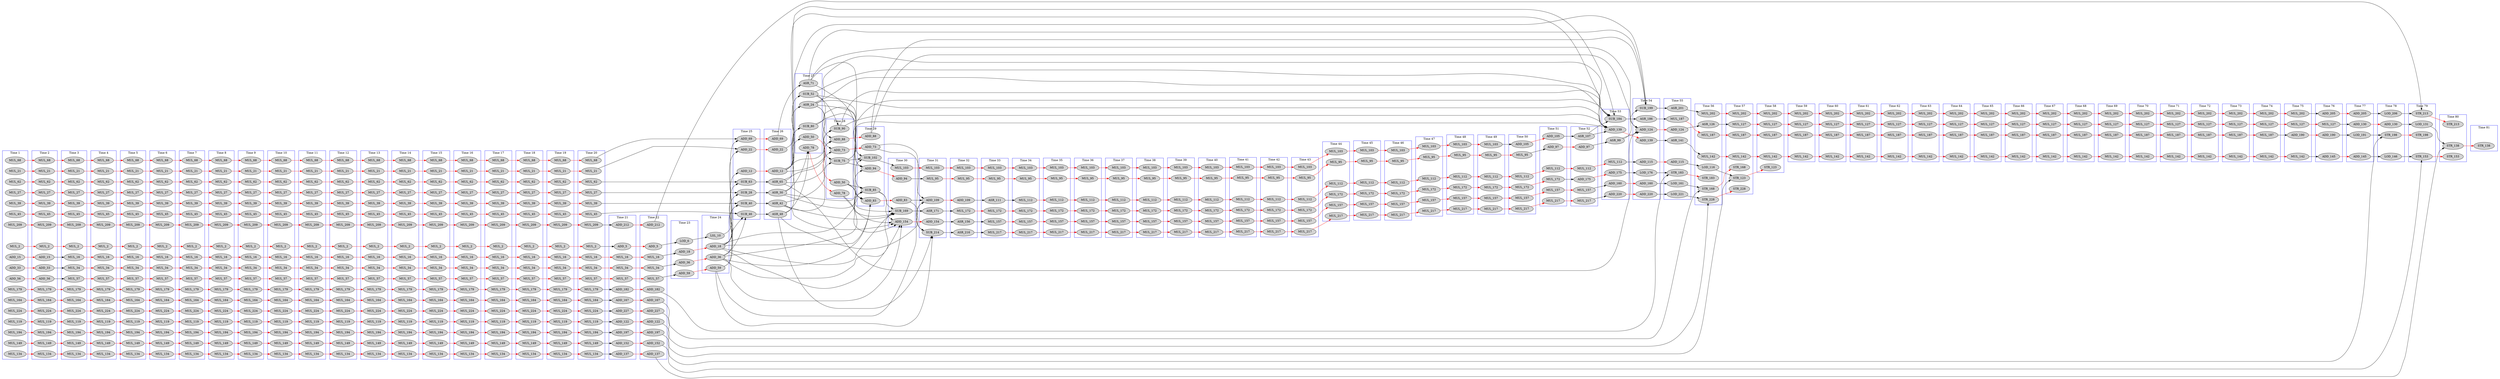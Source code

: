 digraph idctcol_dfg__3 {
  rankdir = LR;
  newrank="true"
  subgraph cluster_1 {
    rank=same;
    node [style=filled];
    label = "Time 1";
    color = blue;
    pseudo_1 [style=invis];
    MUL_2_0 [label=MUL_2]
    ADD_15_0 [label=ADD_15]
    MUL_21_0 [label=MUL_21]
    MUL_27_0 [label=MUL_27]
    ADD_33_0 [label=ADD_33]
    MUL_39_0 [label=MUL_39]
    MUL_45_0 [label=MUL_45]
    ADD_56_0 [label=ADD_56]
    MUL_62_0 [label=MUL_62]
    MUL_68_0 [label=MUL_68]
    MUL_119_0 [label=MUL_119]
    MUL_134_0 [label=MUL_134]
    MUL_149_0 [label=MUL_149]
    MUL_164_0 [label=MUL_164]
    MUL_179_0 [label=MUL_179]
    MUL_194_0 [label=MUL_194]
    MUL_209_0 [label=MUL_209]
    MUL_224_0 [label=MUL_224]
  }
  subgraph cluster_2 {
    rank=same;
    node [style=filled];
    label = "Time 2";
    color = blue;
    pseudo_2 [style=invis];
    MUL_2_1 [label=MUL_2]
    ADD_15_1 [label=ADD_15]
    MUL_21_1 [label=MUL_21]
    MUL_27_1 [label=MUL_27]
    ADD_33_1 [label=ADD_33]
    MUL_39_1 [label=MUL_39]
    MUL_45_1 [label=MUL_45]
    ADD_56_1 [label=ADD_56]
    MUL_62_1 [label=MUL_62]
    MUL_68_1 [label=MUL_68]
    MUL_119_1 [label=MUL_119]
    MUL_134_1 [label=MUL_134]
    MUL_149_1 [label=MUL_149]
    MUL_164_1 [label=MUL_164]
    MUL_179_1 [label=MUL_179]
    MUL_194_1 [label=MUL_194]
    MUL_209_1 [label=MUL_209]
    MUL_224_1 [label=MUL_224]
  }
  subgraph cluster_3 {
    rank=same;
    node [style=filled];
    label = "Time 3";
    color = blue;
    pseudo_3 [style=invis];
    MUL_2_2 [label=MUL_2]
    MUL_16_0 [label=MUL_16]
    MUL_21_2 [label=MUL_21]
    MUL_27_2 [label=MUL_27]
    MUL_34_0 [label=MUL_34]
    MUL_39_2 [label=MUL_39]
    MUL_45_2 [label=MUL_45]
    MUL_57_0 [label=MUL_57]
    MUL_62_2 [label=MUL_62]
    MUL_68_2 [label=MUL_68]
    MUL_119_2 [label=MUL_119]
    MUL_134_2 [label=MUL_134]
    MUL_149_2 [label=MUL_149]
    MUL_164_2 [label=MUL_164]
    MUL_179_2 [label=MUL_179]
    MUL_194_2 [label=MUL_194]
    MUL_209_2 [label=MUL_209]
    MUL_224_2 [label=MUL_224]
  }
  subgraph cluster_4 {
    rank=same;
    node [style=filled];
    label = "Time 4";
    color = blue;
    pseudo_4 [style=invis];
    MUL_2_3 [label=MUL_2]
    MUL_16_1 [label=MUL_16]
    MUL_21_3 [label=MUL_21]
    MUL_27_3 [label=MUL_27]
    MUL_34_1 [label=MUL_34]
    MUL_39_3 [label=MUL_39]
    MUL_45_3 [label=MUL_45]
    MUL_57_1 [label=MUL_57]
    MUL_62_3 [label=MUL_62]
    MUL_68_3 [label=MUL_68]
    MUL_119_3 [label=MUL_119]
    MUL_134_3 [label=MUL_134]
    MUL_149_3 [label=MUL_149]
    MUL_164_3 [label=MUL_164]
    MUL_179_3 [label=MUL_179]
    MUL_194_3 [label=MUL_194]
    MUL_209_3 [label=MUL_209]
    MUL_224_3 [label=MUL_224]
  }
  subgraph cluster_5 {
    rank=same;
    node [style=filled];
    label = "Time 5";
    color = blue;
    pseudo_5 [style=invis];
    MUL_2_4 [label=MUL_2]
    MUL_16_2 [label=MUL_16]
    MUL_21_4 [label=MUL_21]
    MUL_27_4 [label=MUL_27]
    MUL_34_2 [label=MUL_34]
    MUL_39_4 [label=MUL_39]
    MUL_45_4 [label=MUL_45]
    MUL_57_2 [label=MUL_57]
    MUL_62_4 [label=MUL_62]
    MUL_68_4 [label=MUL_68]
    MUL_119_4 [label=MUL_119]
    MUL_134_4 [label=MUL_134]
    MUL_149_4 [label=MUL_149]
    MUL_164_4 [label=MUL_164]
    MUL_179_4 [label=MUL_179]
    MUL_194_4 [label=MUL_194]
    MUL_209_4 [label=MUL_209]
    MUL_224_4 [label=MUL_224]
  }
  subgraph cluster_6 {
    rank=same;
    node [style=filled];
    label = "Time 6";
    color = blue;
    pseudo_6 [style=invis];
    MUL_2_5 [label=MUL_2]
    MUL_16_3 [label=MUL_16]
    MUL_21_5 [label=MUL_21]
    MUL_27_5 [label=MUL_27]
    MUL_34_3 [label=MUL_34]
    MUL_39_5 [label=MUL_39]
    MUL_45_5 [label=MUL_45]
    MUL_57_3 [label=MUL_57]
    MUL_62_5 [label=MUL_62]
    MUL_68_5 [label=MUL_68]
    MUL_119_5 [label=MUL_119]
    MUL_134_5 [label=MUL_134]
    MUL_149_5 [label=MUL_149]
    MUL_164_5 [label=MUL_164]
    MUL_179_5 [label=MUL_179]
    MUL_194_5 [label=MUL_194]
    MUL_209_5 [label=MUL_209]
    MUL_224_5 [label=MUL_224]
  }
  subgraph cluster_7 {
    rank=same;
    node [style=filled];
    label = "Time 7";
    color = blue;
    pseudo_7 [style=invis];
    MUL_2_6 [label=MUL_2]
    MUL_16_4 [label=MUL_16]
    MUL_21_6 [label=MUL_21]
    MUL_27_6 [label=MUL_27]
    MUL_34_4 [label=MUL_34]
    MUL_39_6 [label=MUL_39]
    MUL_45_6 [label=MUL_45]
    MUL_57_4 [label=MUL_57]
    MUL_62_6 [label=MUL_62]
    MUL_68_6 [label=MUL_68]
    MUL_119_6 [label=MUL_119]
    MUL_134_6 [label=MUL_134]
    MUL_149_6 [label=MUL_149]
    MUL_164_6 [label=MUL_164]
    MUL_179_6 [label=MUL_179]
    MUL_194_6 [label=MUL_194]
    MUL_209_6 [label=MUL_209]
    MUL_224_6 [label=MUL_224]
  }
  subgraph cluster_8 {
    rank=same;
    node [style=filled];
    label = "Time 8";
    color = blue;
    pseudo_8 [style=invis];
    MUL_2_7 [label=MUL_2]
    MUL_16_5 [label=MUL_16]
    MUL_21_7 [label=MUL_21]
    MUL_27_7 [label=MUL_27]
    MUL_34_5 [label=MUL_34]
    MUL_39_7 [label=MUL_39]
    MUL_45_7 [label=MUL_45]
    MUL_57_5 [label=MUL_57]
    MUL_62_7 [label=MUL_62]
    MUL_68_7 [label=MUL_68]
    MUL_119_7 [label=MUL_119]
    MUL_134_7 [label=MUL_134]
    MUL_149_7 [label=MUL_149]
    MUL_164_7 [label=MUL_164]
    MUL_179_7 [label=MUL_179]
    MUL_194_7 [label=MUL_194]
    MUL_209_7 [label=MUL_209]
    MUL_224_7 [label=MUL_224]
  }
  subgraph cluster_9 {
    rank=same;
    node [style=filled];
    label = "Time 9";
    color = blue;
    pseudo_9 [style=invis];
    MUL_2_8 [label=MUL_2]
    MUL_16_6 [label=MUL_16]
    MUL_21_8 [label=MUL_21]
    MUL_27_8 [label=MUL_27]
    MUL_34_6 [label=MUL_34]
    MUL_39_8 [label=MUL_39]
    MUL_45_8 [label=MUL_45]
    MUL_57_6 [label=MUL_57]
    MUL_62_8 [label=MUL_62]
    MUL_68_8 [label=MUL_68]
    MUL_119_8 [label=MUL_119]
    MUL_134_8 [label=MUL_134]
    MUL_149_8 [label=MUL_149]
    MUL_164_8 [label=MUL_164]
    MUL_179_8 [label=MUL_179]
    MUL_194_8 [label=MUL_194]
    MUL_209_8 [label=MUL_209]
    MUL_224_8 [label=MUL_224]
  }
  subgraph cluster_10 {
    rank=same;
    node [style=filled];
    label = "Time 10";
    color = blue;
    pseudo_10 [style=invis];
    MUL_2_9 [label=MUL_2]
    MUL_16_7 [label=MUL_16]
    MUL_21_9 [label=MUL_21]
    MUL_27_9 [label=MUL_27]
    MUL_34_7 [label=MUL_34]
    MUL_39_9 [label=MUL_39]
    MUL_45_9 [label=MUL_45]
    MUL_57_7 [label=MUL_57]
    MUL_62_9 [label=MUL_62]
    MUL_68_9 [label=MUL_68]
    MUL_119_9 [label=MUL_119]
    MUL_134_9 [label=MUL_134]
    MUL_149_9 [label=MUL_149]
    MUL_164_9 [label=MUL_164]
    MUL_179_9 [label=MUL_179]
    MUL_194_9 [label=MUL_194]
    MUL_209_9 [label=MUL_209]
    MUL_224_9 [label=MUL_224]
  }
  subgraph cluster_11 {
    rank=same;
    node [style=filled];
    label = "Time 11";
    color = blue;
    pseudo_11 [style=invis];
    MUL_2_10 [label=MUL_2]
    MUL_16_8 [label=MUL_16]
    MUL_21_10 [label=MUL_21]
    MUL_27_10 [label=MUL_27]
    MUL_34_8 [label=MUL_34]
    MUL_39_10 [label=MUL_39]
    MUL_45_10 [label=MUL_45]
    MUL_57_8 [label=MUL_57]
    MUL_62_10 [label=MUL_62]
    MUL_68_10 [label=MUL_68]
    MUL_119_10 [label=MUL_119]
    MUL_134_10 [label=MUL_134]
    MUL_149_10 [label=MUL_149]
    MUL_164_10 [label=MUL_164]
    MUL_179_10 [label=MUL_179]
    MUL_194_10 [label=MUL_194]
    MUL_209_10 [label=MUL_209]
    MUL_224_10 [label=MUL_224]
  }
  subgraph cluster_12 {
    rank=same;
    node [style=filled];
    label = "Time 12";
    color = blue;
    pseudo_12 [style=invis];
    MUL_2_11 [label=MUL_2]
    MUL_16_9 [label=MUL_16]
    MUL_21_11 [label=MUL_21]
    MUL_27_11 [label=MUL_27]
    MUL_34_9 [label=MUL_34]
    MUL_39_11 [label=MUL_39]
    MUL_45_11 [label=MUL_45]
    MUL_57_9 [label=MUL_57]
    MUL_62_11 [label=MUL_62]
    MUL_68_11 [label=MUL_68]
    MUL_119_11 [label=MUL_119]
    MUL_134_11 [label=MUL_134]
    MUL_149_11 [label=MUL_149]
    MUL_164_11 [label=MUL_164]
    MUL_179_11 [label=MUL_179]
    MUL_194_11 [label=MUL_194]
    MUL_209_11 [label=MUL_209]
    MUL_224_11 [label=MUL_224]
  }
  subgraph cluster_13 {
    rank=same;
    node [style=filled];
    label = "Time 13";
    color = blue;
    pseudo_13 [style=invis];
    MUL_2_12 [label=MUL_2]
    MUL_16_10 [label=MUL_16]
    MUL_21_12 [label=MUL_21]
    MUL_27_12 [label=MUL_27]
    MUL_34_10 [label=MUL_34]
    MUL_39_12 [label=MUL_39]
    MUL_45_12 [label=MUL_45]
    MUL_57_10 [label=MUL_57]
    MUL_62_12 [label=MUL_62]
    MUL_68_12 [label=MUL_68]
    MUL_119_12 [label=MUL_119]
    MUL_134_12 [label=MUL_134]
    MUL_149_12 [label=MUL_149]
    MUL_164_12 [label=MUL_164]
    MUL_179_12 [label=MUL_179]
    MUL_194_12 [label=MUL_194]
    MUL_209_12 [label=MUL_209]
    MUL_224_12 [label=MUL_224]
  }
  subgraph cluster_14 {
    rank=same;
    node [style=filled];
    label = "Time 14";
    color = blue;
    pseudo_14 [style=invis];
    MUL_2_13 [label=MUL_2]
    MUL_16_11 [label=MUL_16]
    MUL_21_13 [label=MUL_21]
    MUL_27_13 [label=MUL_27]
    MUL_34_11 [label=MUL_34]
    MUL_39_13 [label=MUL_39]
    MUL_45_13 [label=MUL_45]
    MUL_57_11 [label=MUL_57]
    MUL_62_13 [label=MUL_62]
    MUL_68_13 [label=MUL_68]
    MUL_119_13 [label=MUL_119]
    MUL_134_13 [label=MUL_134]
    MUL_149_13 [label=MUL_149]
    MUL_164_13 [label=MUL_164]
    MUL_179_13 [label=MUL_179]
    MUL_194_13 [label=MUL_194]
    MUL_209_13 [label=MUL_209]
    MUL_224_13 [label=MUL_224]
  }
  subgraph cluster_15 {
    rank=same;
    node [style=filled];
    label = "Time 15";
    color = blue;
    pseudo_15 [style=invis];
    MUL_2_14 [label=MUL_2]
    MUL_16_12 [label=MUL_16]
    MUL_21_14 [label=MUL_21]
    MUL_27_14 [label=MUL_27]
    MUL_34_12 [label=MUL_34]
    MUL_39_14 [label=MUL_39]
    MUL_45_14 [label=MUL_45]
    MUL_57_12 [label=MUL_57]
    MUL_62_14 [label=MUL_62]
    MUL_68_14 [label=MUL_68]
    MUL_119_14 [label=MUL_119]
    MUL_134_14 [label=MUL_134]
    MUL_149_14 [label=MUL_149]
    MUL_164_14 [label=MUL_164]
    MUL_179_14 [label=MUL_179]
    MUL_194_14 [label=MUL_194]
    MUL_209_14 [label=MUL_209]
    MUL_224_14 [label=MUL_224]
  }
  subgraph cluster_16 {
    rank=same;
    node [style=filled];
    label = "Time 16";
    color = blue;
    pseudo_16 [style=invis];
    MUL_2_15 [label=MUL_2]
    MUL_16_13 [label=MUL_16]
    MUL_21_15 [label=MUL_21]
    MUL_27_15 [label=MUL_27]
    MUL_34_13 [label=MUL_34]
    MUL_39_15 [label=MUL_39]
    MUL_45_15 [label=MUL_45]
    MUL_57_13 [label=MUL_57]
    MUL_62_15 [label=MUL_62]
    MUL_68_15 [label=MUL_68]
    MUL_119_15 [label=MUL_119]
    MUL_134_15 [label=MUL_134]
    MUL_149_15 [label=MUL_149]
    MUL_164_15 [label=MUL_164]
    MUL_179_15 [label=MUL_179]
    MUL_194_15 [label=MUL_194]
    MUL_209_15 [label=MUL_209]
    MUL_224_15 [label=MUL_224]
  }
  subgraph cluster_17 {
    rank=same;
    node [style=filled];
    label = "Time 17";
    color = blue;
    pseudo_17 [style=invis];
    MUL_2_16 [label=MUL_2]
    MUL_16_14 [label=MUL_16]
    MUL_21_16 [label=MUL_21]
    MUL_27_16 [label=MUL_27]
    MUL_34_14 [label=MUL_34]
    MUL_39_16 [label=MUL_39]
    MUL_45_16 [label=MUL_45]
    MUL_57_14 [label=MUL_57]
    MUL_62_16 [label=MUL_62]
    MUL_68_16 [label=MUL_68]
    MUL_119_16 [label=MUL_119]
    MUL_134_16 [label=MUL_134]
    MUL_149_16 [label=MUL_149]
    MUL_164_16 [label=MUL_164]
    MUL_179_16 [label=MUL_179]
    MUL_194_16 [label=MUL_194]
    MUL_209_16 [label=MUL_209]
    MUL_224_16 [label=MUL_224]
  }
  subgraph cluster_18 {
    rank=same;
    node [style=filled];
    label = "Time 18";
    color = blue;
    pseudo_18 [style=invis];
    MUL_2_17 [label=MUL_2]
    MUL_16_15 [label=MUL_16]
    MUL_21_17 [label=MUL_21]
    MUL_27_17 [label=MUL_27]
    MUL_34_15 [label=MUL_34]
    MUL_39_17 [label=MUL_39]
    MUL_45_17 [label=MUL_45]
    MUL_57_15 [label=MUL_57]
    MUL_62_17 [label=MUL_62]
    MUL_68_17 [label=MUL_68]
    MUL_119_17 [label=MUL_119]
    MUL_134_17 [label=MUL_134]
    MUL_149_17 [label=MUL_149]
    MUL_164_17 [label=MUL_164]
    MUL_179_17 [label=MUL_179]
    MUL_194_17 [label=MUL_194]
    MUL_209_17 [label=MUL_209]
    MUL_224_17 [label=MUL_224]
  }
  subgraph cluster_19 {
    rank=same;
    node [style=filled];
    label = "Time 19";
    color = blue;
    pseudo_19 [style=invis];
    MUL_2_18 [label=MUL_2]
    MUL_16_16 [label=MUL_16]
    MUL_21_18 [label=MUL_21]
    MUL_27_18 [label=MUL_27]
    MUL_34_16 [label=MUL_34]
    MUL_39_18 [label=MUL_39]
    MUL_45_18 [label=MUL_45]
    MUL_57_16 [label=MUL_57]
    MUL_62_18 [label=MUL_62]
    MUL_68_18 [label=MUL_68]
    MUL_119_18 [label=MUL_119]
    MUL_134_18 [label=MUL_134]
    MUL_149_18 [label=MUL_149]
    MUL_164_18 [label=MUL_164]
    MUL_179_18 [label=MUL_179]
    MUL_194_18 [label=MUL_194]
    MUL_209_18 [label=MUL_209]
    MUL_224_18 [label=MUL_224]
  }
  subgraph cluster_20 {
    rank=same;
    node [style=filled];
    label = "Time 20";
    color = blue;
    pseudo_20 [style=invis];
    MUL_2_19 [label=MUL_2]
    MUL_16_17 [label=MUL_16]
    MUL_21_19 [label=MUL_21]
    MUL_27_19 [label=MUL_27]
    MUL_34_17 [label=MUL_34]
    MUL_39_19 [label=MUL_39]
    MUL_45_19 [label=MUL_45]
    MUL_57_17 [label=MUL_57]
    MUL_62_19 [label=MUL_62]
    MUL_68_19 [label=MUL_68]
    MUL_119_19 [label=MUL_119]
    MUL_134_19 [label=MUL_134]
    MUL_149_19 [label=MUL_149]
    MUL_164_19 [label=MUL_164]
    MUL_179_19 [label=MUL_179]
    MUL_194_19 [label=MUL_194]
    MUL_209_19 [label=MUL_209]
    MUL_224_19 [label=MUL_224]
  }
  subgraph cluster_21 {
    rank=same;
    node [style=filled];
    label = "Time 21";
    color = blue;
    pseudo_21 [style=invis];
    ADD_5_0 [label=ADD_5]
    MUL_16_18 [label=MUL_16]
    MUL_34_18 [label=MUL_34]
    MUL_57_18 [label=MUL_57]
    ADD_122_0 [label=ADD_122]
    ADD_137_0 [label=ADD_137]
    ADD_152_0 [label=ADD_152]
    ADD_167_0 [label=ADD_167]
    ADD_182_0 [label=ADD_182]
    ADD_197_0 [label=ADD_197]
    ADD_212_0 [label=ADD_212]
    ADD_227_0 [label=ADD_227]
  }
  subgraph cluster_22 {
    rank=same;
    node [style=filled];
    label = "Time 22";
    color = blue;
    pseudo_22 [style=invis];
    ADD_5_1 [label=ADD_5]
    MUL_16_19 [label=MUL_16]
    MUL_34_19 [label=MUL_34]
    MUL_57_19 [label=MUL_57]
    ADD_122_1 [label=ADD_122]
    ADD_137_1 [label=ADD_137]
    ADD_152_1 [label=ADD_152]
    ADD_167_1 [label=ADD_167]
    ADD_182_1 [label=ADD_182]
    ADD_197_1 [label=ADD_197]
    ADD_212_1 [label=ADD_212]
    ADD_227_1 [label=ADD_227]
  }
  subgraph cluster_23 {
    rank=same;
    node [style=filled];
    label = "Time 23";
    color = blue;
    pseudo_23 [style=invis];
    LOD_6
    ADD_18_0 [label=ADD_18]
    ADD_36_0 [label=ADD_36]
    ADD_59_0 [label=ADD_59]
  }
  subgraph cluster_24 {
    rank=same;
    node [style=filled];
    label = "Time 24";
    color = blue;
    pseudo_24 [style=invis];
    LSL_10
    ADD_18_1 [label=ADD_18]
    ADD_36_1 [label=ADD_36]
    ADD_59_1 [label=ADD_59]
  }
  subgraph cluster_25 {
    rank=same;
    node [style=filled];
    label = "Time 25";
    color = blue;
    pseudo_25 [style=invis];
    ADD_12_0 [label=ADD_12]
    ADD_22_0 [label=ADD_22]
    SUB_28
    SUB_40
    SUB_46
    SUB_63
    ADD_69_0 [label=ADD_69]
  }
  subgraph cluster_26 {
    rank=same;
    node [style=filled];
    label = "Time 26";
    color = blue;
    pseudo_26 [style=invis];
    ADD_12_1 [label=ADD_12]
    ADD_22_1 [label=ADD_22]
    ASR_30
    ASR_42
    ASR_48
    ASR_65
    ADD_69_1 [label=ADD_69]
  }
  subgraph cluster_27 {
    rank=same;
    node [style=filled];
    label = "Time 27";
    color = blue;
    pseudo_27 [style=invis];
    ASR_24
    ADD_50_0 [label=ADD_50]
    SUB_52
    ASR_71
    ADD_78_0 [label=ADD_78]
    SUB_80
  }
  subgraph cluster_28 {
    rank=same;
    node [style=filled];
    label = "Time 28";
    color = blue;
    pseudo_28 [style=invis];
    ADD_50_1 [label=ADD_50]
    ADD_73_0 [label=ADD_73]
    SUB_75
    ADD_78_1 [label=ADD_78]
    ADD_88_0 [label=ADD_88]
    SUB_90
  }
  subgraph cluster_29 {
    rank=same;
    node [style=filled];
    label = "Time 29";
    color = blue;
    pseudo_29 [style=invis];
    ADD_73_1 [label=ADD_73]
    ADD_83_0 [label=ADD_83]
    SUB_85
    ADD_88_1 [label=ADD_88]
    ADD_94_0 [label=ADD_94]
    SUB_102
  }
  subgraph cluster_30 {
    rank=same;
    node [style=filled];
    label = "Time 30";
    color = blue;
    pseudo_30 [style=invis];
    ADD_83_1 [label=ADD_83]
    ADD_94_1 [label=ADD_94]
    MUL_103_0 [label=MUL_103]
    ADD_154_0 [label=ADD_154]
    SUB_169
  }
  subgraph cluster_31 {
    rank=same;
    node [style=filled];
    label = "Time 31";
    color = blue;
    pseudo_31 [style=invis];
    MUL_95_0 [label=MUL_95]
    MUL_103_1 [label=MUL_103]
    ADD_109_0 [label=ADD_109]
    ADD_154_1 [label=ADD_154]
    ASR_171
    SUB_214
  }
  subgraph cluster_32 {
    rank=same;
    node [style=filled];
    label = "Time 32";
    color = blue;
    pseudo_32 [style=invis];
    MUL_95_1 [label=MUL_95]
    MUL_103_2 [label=MUL_103]
    ADD_109_1 [label=ADD_109]
    ASR_156
    MUL_172_0 [label=MUL_172]
    ASR_216
  }
  subgraph cluster_33 {
    rank=same;
    node [style=filled];
    label = "Time 33";
    color = blue;
    pseudo_33 [style=invis];
    MUL_95_2 [label=MUL_95]
    MUL_103_3 [label=MUL_103]
    ASR_111
    MUL_157_0 [label=MUL_157]
    MUL_172_1 [label=MUL_172]
    MUL_217_0 [label=MUL_217]
  }
  subgraph cluster_34 {
    rank=same;
    node [style=filled];
    label = "Time 34";
    color = blue;
    pseudo_34 [style=invis];
    MUL_95_3 [label=MUL_95]
    MUL_103_4 [label=MUL_103]
    MUL_112_0 [label=MUL_112]
    MUL_157_1 [label=MUL_157]
    MUL_172_2 [label=MUL_172]
    MUL_217_1 [label=MUL_217]
  }
  subgraph cluster_35 {
    rank=same;
    node [style=filled];
    label = "Time 35";
    color = blue;
    pseudo_35 [style=invis];
    MUL_95_4 [label=MUL_95]
    MUL_103_5 [label=MUL_103]
    MUL_112_1 [label=MUL_112]
    MUL_157_2 [label=MUL_157]
    MUL_172_3 [label=MUL_172]
    MUL_217_2 [label=MUL_217]
  }
  subgraph cluster_36 {
    rank=same;
    node [style=filled];
    label = "Time 36";
    color = blue;
    pseudo_36 [style=invis];
    MUL_95_5 [label=MUL_95]
    MUL_103_6 [label=MUL_103]
    MUL_112_2 [label=MUL_112]
    MUL_157_3 [label=MUL_157]
    MUL_172_4 [label=MUL_172]
    MUL_217_3 [label=MUL_217]
  }
  subgraph cluster_37 {
    rank=same;
    node [style=filled];
    label = "Time 37";
    color = blue;
    pseudo_37 [style=invis];
    MUL_95_6 [label=MUL_95]
    MUL_103_7 [label=MUL_103]
    MUL_112_3 [label=MUL_112]
    MUL_157_4 [label=MUL_157]
    MUL_172_5 [label=MUL_172]
    MUL_217_4 [label=MUL_217]
  }
  subgraph cluster_38 {
    rank=same;
    node [style=filled];
    label = "Time 38";
    color = blue;
    pseudo_38 [style=invis];
    MUL_95_7 [label=MUL_95]
    MUL_103_8 [label=MUL_103]
    MUL_112_4 [label=MUL_112]
    MUL_157_5 [label=MUL_157]
    MUL_172_6 [label=MUL_172]
    MUL_217_5 [label=MUL_217]
  }
  subgraph cluster_39 {
    rank=same;
    node [style=filled];
    label = "Time 39";
    color = blue;
    pseudo_39 [style=invis];
    MUL_95_8 [label=MUL_95]
    MUL_103_9 [label=MUL_103]
    MUL_112_5 [label=MUL_112]
    MUL_157_6 [label=MUL_157]
    MUL_172_7 [label=MUL_172]
    MUL_217_6 [label=MUL_217]
  }
  subgraph cluster_40 {
    rank=same;
    node [style=filled];
    label = "Time 40";
    color = blue;
    pseudo_40 [style=invis];
    MUL_95_9 [label=MUL_95]
    MUL_103_10 [label=MUL_103]
    MUL_112_6 [label=MUL_112]
    MUL_157_7 [label=MUL_157]
    MUL_172_8 [label=MUL_172]
    MUL_217_7 [label=MUL_217]
  }
  subgraph cluster_41 {
    rank=same;
    node [style=filled];
    label = "Time 41";
    color = blue;
    pseudo_41 [style=invis];
    MUL_95_10 [label=MUL_95]
    MUL_103_11 [label=MUL_103]
    MUL_112_7 [label=MUL_112]
    MUL_157_8 [label=MUL_157]
    MUL_172_9 [label=MUL_172]
    MUL_217_8 [label=MUL_217]
  }
  subgraph cluster_42 {
    rank=same;
    node [style=filled];
    label = "Time 42";
    color = blue;
    pseudo_42 [style=invis];
    MUL_95_11 [label=MUL_95]
    MUL_103_12 [label=MUL_103]
    MUL_112_8 [label=MUL_112]
    MUL_157_9 [label=MUL_157]
    MUL_172_10 [label=MUL_172]
    MUL_217_9 [label=MUL_217]
  }
  subgraph cluster_43 {
    rank=same;
    node [style=filled];
    label = "Time 43";
    color = blue;
    pseudo_43 [style=invis];
    MUL_95_12 [label=MUL_95]
    MUL_103_13 [label=MUL_103]
    MUL_112_9 [label=MUL_112]
    MUL_157_10 [label=MUL_157]
    MUL_172_11 [label=MUL_172]
    MUL_217_10 [label=MUL_217]
  }
  subgraph cluster_44 {
    rank=same;
    node [style=filled];
    label = "Time 44";
    color = blue;
    pseudo_44 [style=invis];
    MUL_95_13 [label=MUL_95]
    MUL_103_14 [label=MUL_103]
    MUL_112_10 [label=MUL_112]
    MUL_157_11 [label=MUL_157]
    MUL_172_12 [label=MUL_172]
    MUL_217_11 [label=MUL_217]
  }
  subgraph cluster_45 {
    rank=same;
    node [style=filled];
    label = "Time 45";
    color = blue;
    pseudo_45 [style=invis];
    MUL_95_14 [label=MUL_95]
    MUL_103_15 [label=MUL_103]
    MUL_112_11 [label=MUL_112]
    MUL_157_12 [label=MUL_157]
    MUL_172_13 [label=MUL_172]
    MUL_217_12 [label=MUL_217]
  }
  subgraph cluster_46 {
    rank=same;
    node [style=filled];
    label = "Time 46";
    color = blue;
    pseudo_46 [style=invis];
    MUL_95_15 [label=MUL_95]
    MUL_103_16 [label=MUL_103]
    MUL_112_12 [label=MUL_112]
    MUL_157_13 [label=MUL_157]
    MUL_172_14 [label=MUL_172]
    MUL_217_13 [label=MUL_217]
  }
  subgraph cluster_47 {
    rank=same;
    node [style=filled];
    label = "Time 47";
    color = blue;
    pseudo_47 [style=invis];
    MUL_95_16 [label=MUL_95]
    MUL_103_17 [label=MUL_103]
    MUL_112_13 [label=MUL_112]
    MUL_157_14 [label=MUL_157]
    MUL_172_15 [label=MUL_172]
    MUL_217_14 [label=MUL_217]
  }
  subgraph cluster_48 {
    rank=same;
    node [style=filled];
    label = "Time 48";
    color = blue;
    pseudo_48 [style=invis];
    MUL_95_17 [label=MUL_95]
    MUL_103_18 [label=MUL_103]
    MUL_112_14 [label=MUL_112]
    MUL_157_15 [label=MUL_157]
    MUL_172_16 [label=MUL_172]
    MUL_217_15 [label=MUL_217]
  }
  subgraph cluster_49 {
    rank=same;
    node [style=filled];
    label = "Time 49";
    color = blue;
    pseudo_49 [style=invis];
    MUL_95_18 [label=MUL_95]
    MUL_103_19 [label=MUL_103]
    MUL_112_15 [label=MUL_112]
    MUL_157_16 [label=MUL_157]
    MUL_172_17 [label=MUL_172]
    MUL_217_16 [label=MUL_217]
  }
  subgraph cluster_50 {
    rank=same;
    node [style=filled];
    label = "Time 50";
    color = blue;
    pseudo_50 [style=invis];
    MUL_95_19 [label=MUL_95]
    ADD_105_0 [label=ADD_105]
    MUL_112_16 [label=MUL_112]
    MUL_157_17 [label=MUL_157]
    MUL_172_18 [label=MUL_172]
    MUL_217_17 [label=MUL_217]
  }
  subgraph cluster_51 {
    rank=same;
    node [style=filled];
    label = "Time 51";
    color = blue;
    pseudo_51 [style=invis];
    ADD_97_0 [label=ADD_97]
    ADD_105_1 [label=ADD_105]
    MUL_112_17 [label=MUL_112]
    MUL_157_18 [label=MUL_157]
    MUL_172_19 [label=MUL_172]
    MUL_217_18 [label=MUL_217]
  }
  subgraph cluster_52 {
    rank=same;
    node [style=filled];
    label = "Time 52";
    color = blue;
    pseudo_52 [style=invis];
    ADD_97_1 [label=ADD_97]
    ASR_107
    MUL_112_18 [label=MUL_112]
    MUL_157_19 [label=MUL_157]
    ADD_175_0 [label=ADD_175]
    MUL_217_19 [label=MUL_217]
  }
  subgraph cluster_53 {
    rank=same;
    node [style=filled];
    label = "Time 53";
    color = blue;
    pseudo_53 [style=invis];
    ASR_99
    MUL_112_19 [label=MUL_112]
    ADD_139_0 [label=ADD_139]
    ADD_160_0 [label=ADD_160]
    ADD_175_1 [label=ADD_175]
    SUB_184
    ADD_220_0 [label=ADD_220]
  }
  subgraph cluster_54 {
    rank=same;
    node [style=filled];
    label = "Time 54";
    color = blue;
    pseudo_54 [style=invis];
    ADD_115_0 [label=ADD_115]
    ADD_124_0 [label=ADD_124]
    ADD_139_1 [label=ADD_139]
    ADD_160_1 [label=ADD_160]
    LOD_176
    ASR_186
    SUB_199
    ADD_220_1 [label=ADD_220]
  }
  subgraph cluster_55 {
    rank=same;
    node [style=filled];
    label = "Time 55";
    color = blue;
    pseudo_55 [style=invis];
    ADD_115_1 [label=ADD_115]
    ADD_124_1 [label=ADD_124]
    ASR_141
    LOD_161
    STR_183_0 [label=STR_183]
    MUL_187_0 [label=MUL_187]
    ASR_201
    LOD_221
  }
  subgraph cluster_56 {
    rank=same;
    node [style=filled];
    label = "Time 56";
    color = blue;
    pseudo_56 [style=invis];
    LOD_116
    ASR_126
    MUL_142_0 [label=MUL_142]
    STR_168_0 [label=STR_168]
    STR_183_1 [label=STR_183]
    MUL_187_1 [label=MUL_187]
    MUL_202_0 [label=MUL_202]
    STR_228_0 [label=STR_228]
  }
  subgraph cluster_57 {
    rank=same;
    node [style=filled];
    label = "Time 57";
    color = blue;
    pseudo_57 [style=invis];
    STR_123_0 [label=STR_123]
    MUL_127_0 [label=MUL_127]
    MUL_142_1 [label=MUL_142]
    STR_168_1 [label=STR_168]
    MUL_187_2 [label=MUL_187]
    MUL_202_1 [label=MUL_202]
    STR_228_1 [label=STR_228]
  }
  subgraph cluster_58 {
    rank=same;
    node [style=filled];
    label = "Time 58";
    color = blue;
    pseudo_58 [style=invis];
    STR_123_1 [label=STR_123]
    MUL_127_1 [label=MUL_127]
    MUL_142_2 [label=MUL_142]
    MUL_187_3 [label=MUL_187]
    MUL_202_2 [label=MUL_202]
  }
  subgraph cluster_59 {
    rank=same;
    node [style=filled];
    label = "Time 59";
    color = blue;
    pseudo_59 [style=invis];
    MUL_127_2 [label=MUL_127]
    MUL_142_3 [label=MUL_142]
    MUL_187_4 [label=MUL_187]
    MUL_202_3 [label=MUL_202]
  }
  subgraph cluster_60 {
    rank=same;
    node [style=filled];
    label = "Time 60";
    color = blue;
    pseudo_60 [style=invis];
    MUL_127_3 [label=MUL_127]
    MUL_142_4 [label=MUL_142]
    MUL_187_5 [label=MUL_187]
    MUL_202_4 [label=MUL_202]
  }
  subgraph cluster_61 {
    rank=same;
    node [style=filled];
    label = "Time 61";
    color = blue;
    pseudo_61 [style=invis];
    MUL_127_4 [label=MUL_127]
    MUL_142_5 [label=MUL_142]
    MUL_187_6 [label=MUL_187]
    MUL_202_5 [label=MUL_202]
  }
  subgraph cluster_62 {
    rank=same;
    node [style=filled];
    label = "Time 62";
    color = blue;
    pseudo_62 [style=invis];
    MUL_127_5 [label=MUL_127]
    MUL_142_6 [label=MUL_142]
    MUL_187_7 [label=MUL_187]
    MUL_202_6 [label=MUL_202]
  }
  subgraph cluster_63 {
    rank=same;
    node [style=filled];
    label = "Time 63";
    color = blue;
    pseudo_63 [style=invis];
    MUL_127_6 [label=MUL_127]
    MUL_142_7 [label=MUL_142]
    MUL_187_8 [label=MUL_187]
    MUL_202_7 [label=MUL_202]
  }
  subgraph cluster_64 {
    rank=same;
    node [style=filled];
    label = "Time 64";
    color = blue;
    pseudo_64 [style=invis];
    MUL_127_7 [label=MUL_127]
    MUL_142_8 [label=MUL_142]
    MUL_187_9 [label=MUL_187]
    MUL_202_8 [label=MUL_202]
  }
  subgraph cluster_65 {
    rank=same;
    node [style=filled];
    label = "Time 65";
    color = blue;
    pseudo_65 [style=invis];
    MUL_127_8 [label=MUL_127]
    MUL_142_9 [label=MUL_142]
    MUL_187_10 [label=MUL_187]
    MUL_202_9 [label=MUL_202]
  }
  subgraph cluster_66 {
    rank=same;
    node [style=filled];
    label = "Time 66";
    color = blue;
    pseudo_66 [style=invis];
    MUL_127_9 [label=MUL_127]
    MUL_142_10 [label=MUL_142]
    MUL_187_11 [label=MUL_187]
    MUL_202_10 [label=MUL_202]
  }
  subgraph cluster_67 {
    rank=same;
    node [style=filled];
    label = "Time 67";
    color = blue;
    pseudo_67 [style=invis];
    MUL_127_10 [label=MUL_127]
    MUL_142_11 [label=MUL_142]
    MUL_187_12 [label=MUL_187]
    MUL_202_11 [label=MUL_202]
  }
  subgraph cluster_68 {
    rank=same;
    node [style=filled];
    label = "Time 68";
    color = blue;
    pseudo_68 [style=invis];
    MUL_127_11 [label=MUL_127]
    MUL_142_12 [label=MUL_142]
    MUL_187_13 [label=MUL_187]
    MUL_202_12 [label=MUL_202]
  }
  subgraph cluster_69 {
    rank=same;
    node [style=filled];
    label = "Time 69";
    color = blue;
    pseudo_69 [style=invis];
    MUL_127_12 [label=MUL_127]
    MUL_142_13 [label=MUL_142]
    MUL_187_14 [label=MUL_187]
    MUL_202_13 [label=MUL_202]
  }
  subgraph cluster_70 {
    rank=same;
    node [style=filled];
    label = "Time 70";
    color = blue;
    pseudo_70 [style=invis];
    MUL_127_13 [label=MUL_127]
    MUL_142_14 [label=MUL_142]
    MUL_187_15 [label=MUL_187]
    MUL_202_14 [label=MUL_202]
  }
  subgraph cluster_71 {
    rank=same;
    node [style=filled];
    label = "Time 71";
    color = blue;
    pseudo_71 [style=invis];
    MUL_127_14 [label=MUL_127]
    MUL_142_15 [label=MUL_142]
    MUL_187_16 [label=MUL_187]
    MUL_202_15 [label=MUL_202]
  }
  subgraph cluster_72 {
    rank=same;
    node [style=filled];
    label = "Time 72";
    color = blue;
    pseudo_72 [style=invis];
    MUL_127_15 [label=MUL_127]
    MUL_142_16 [label=MUL_142]
    MUL_187_17 [label=MUL_187]
    MUL_202_16 [label=MUL_202]
  }
  subgraph cluster_73 {
    rank=same;
    node [style=filled];
    label = "Time 73";
    color = blue;
    pseudo_73 [style=invis];
    MUL_127_16 [label=MUL_127]
    MUL_142_17 [label=MUL_142]
    MUL_187_18 [label=MUL_187]
    MUL_202_17 [label=MUL_202]
  }
  subgraph cluster_74 {
    rank=same;
    node [style=filled];
    label = "Time 74";
    color = blue;
    pseudo_74 [style=invis];
    MUL_127_17 [label=MUL_127]
    MUL_142_18 [label=MUL_142]
    MUL_187_19 [label=MUL_187]
    MUL_202_18 [label=MUL_202]
  }
  subgraph cluster_75 {
    rank=same;
    node [style=filled];
    label = "Time 75";
    color = blue;
    pseudo_75 [style=invis];
    MUL_127_18 [label=MUL_127]
    MUL_142_19 [label=MUL_142]
    ADD_190_0 [label=ADD_190]
    MUL_202_19 [label=MUL_202]
  }
  subgraph cluster_76 {
    rank=same;
    node [style=filled];
    label = "Time 76";
    color = blue;
    pseudo_76 [style=invis];
    MUL_127_19 [label=MUL_127]
    ADD_145_0 [label=ADD_145]
    ADD_190_1 [label=ADD_190]
    ADD_205_0 [label=ADD_205]
  }
  subgraph cluster_77 {
    rank=same;
    node [style=filled];
    label = "Time 77";
    color = blue;
    pseudo_77 [style=invis];
    ADD_130_0 [label=ADD_130]
    ADD_145_1 [label=ADD_145]
    LOD_191
    ADD_205_1 [label=ADD_205]
  }
  subgraph cluster_78 {
    rank=same;
    node [style=filled];
    label = "Time 78";
    color = blue;
    pseudo_78 [style=invis];
    ADD_130_1 [label=ADD_130]
    LOD_146
    STR_198_0 [label=STR_198]
    LOD_206
  }
  subgraph cluster_79 {
    rank=same;
    node [style=filled];
    label = "Time 79";
    color = blue;
    pseudo_79 [style=invis];
    LOD_131
    STR_153_0 [label=STR_153]
    STR_198_1 [label=STR_198]
    STR_213_0 [label=STR_213]
  }
  subgraph cluster_80 {
    rank=same;
    node [style=filled];
    label = "Time 80";
    color = blue;
    pseudo_80 [style=invis];
    STR_138_0 [label=STR_138]
    STR_153_1 [label=STR_153]
    STR_213_1 [label=STR_213]
  }
  subgraph cluster_81 {
    rank=same;
    node [style=filled];
    label = "Time 81";
    color = blue;
    pseudo_81 [style=invis];
    STR_138_1 [label=STR_138]
  }
    pseudo_1->pseudo_2 [style=invis];
    pseudo_2->pseudo_3 [style=invis];
    pseudo_3->pseudo_4 [style=invis];
    pseudo_4->pseudo_5 [style=invis];
    pseudo_5->pseudo_6 [style=invis];
    pseudo_6->pseudo_7 [style=invis];
    pseudo_7->pseudo_8 [style=invis];
    pseudo_8->pseudo_9 [style=invis];
    pseudo_9->pseudo_10 [style=invis];
    pseudo_10->pseudo_11 [style=invis];
    pseudo_11->pseudo_12 [style=invis];
    pseudo_12->pseudo_13 [style=invis];
    pseudo_13->pseudo_14 [style=invis];
    pseudo_14->pseudo_15 [style=invis];
    pseudo_15->pseudo_16 [style=invis];
    pseudo_16->pseudo_17 [style=invis];
    pseudo_17->pseudo_18 [style=invis];
    pseudo_18->pseudo_19 [style=invis];
    pseudo_19->pseudo_20 [style=invis];
    pseudo_20->pseudo_21 [style=invis];
    pseudo_21->pseudo_22 [style=invis];
    pseudo_22->pseudo_23 [style=invis];
    pseudo_23->pseudo_24 [style=invis];
    pseudo_24->pseudo_25 [style=invis];
    pseudo_25->pseudo_26 [style=invis];
    pseudo_26->pseudo_27 [style=invis];
    pseudo_27->pseudo_28 [style=invis];
    pseudo_28->pseudo_29 [style=invis];
    pseudo_29->pseudo_30 [style=invis];
    pseudo_30->pseudo_31 [style=invis];
    pseudo_31->pseudo_32 [style=invis];
    pseudo_32->pseudo_33 [style=invis];
    pseudo_33->pseudo_34 [style=invis];
    pseudo_34->pseudo_35 [style=invis];
    pseudo_35->pseudo_36 [style=invis];
    pseudo_36->pseudo_37 [style=invis];
    pseudo_37->pseudo_38 [style=invis];
    pseudo_38->pseudo_39 [style=invis];
    pseudo_39->pseudo_40 [style=invis];
    pseudo_40->pseudo_41 [style=invis];
    pseudo_41->pseudo_42 [style=invis];
    pseudo_42->pseudo_43 [style=invis];
    pseudo_43->pseudo_44 [style=invis];
    pseudo_44->pseudo_45 [style=invis];
    pseudo_45->pseudo_46 [style=invis];
    pseudo_46->pseudo_47 [style=invis];
    pseudo_47->pseudo_48 [style=invis];
    pseudo_48->pseudo_49 [style=invis];
    pseudo_49->pseudo_50 [style=invis];
    pseudo_50->pseudo_51 [style=invis];
    pseudo_51->pseudo_52 [style=invis];
    pseudo_52->pseudo_53 [style=invis];
    pseudo_53->pseudo_54 [style=invis];
    pseudo_54->pseudo_55 [style=invis];
    pseudo_55->pseudo_56 [style=invis];
    pseudo_56->pseudo_57 [style=invis];
    pseudo_57->pseudo_58 [style=invis];
    pseudo_58->pseudo_59 [style=invis];
    pseudo_59->pseudo_60 [style=invis];
    pseudo_60->pseudo_61 [style=invis];
    pseudo_61->pseudo_62 [style=invis];
    pseudo_62->pseudo_63 [style=invis];
    pseudo_63->pseudo_64 [style=invis];
    pseudo_64->pseudo_65 [style=invis];
    pseudo_65->pseudo_66 [style=invis];
    pseudo_66->pseudo_67 [style=invis];
    pseudo_67->pseudo_68 [style=invis];
    pseudo_68->pseudo_69 [style=invis];
    pseudo_69->pseudo_70 [style=invis];
    pseudo_70->pseudo_71 [style=invis];
    pseudo_71->pseudo_72 [style=invis];
    pseudo_72->pseudo_73 [style=invis];
    pseudo_73->pseudo_74 [style=invis];
    pseudo_74->pseudo_75 [style=invis];
    pseudo_75->pseudo_76 [style=invis];
    pseudo_76->pseudo_77 [style=invis];
    pseudo_77->pseudo_78 [style=invis];
    pseudo_78->pseudo_79 [style=invis];
    pseudo_79->pseudo_80 [style=invis];
    pseudo_80->pseudo_81 [style=invis];
    MUL_2_0 -> MUL_2_1 [color=red];
    MUL_2_1 -> MUL_2_2 [color=red];
    MUL_2_2 -> MUL_2_3 [color=red];
    MUL_2_3 -> MUL_2_4 [color=red];
    MUL_2_4 -> MUL_2_5 [color=red];
    MUL_2_5 -> MUL_2_6 [color=red];
    MUL_2_6 -> MUL_2_7 [color=red];
    MUL_2_7 -> MUL_2_8 [color=red];
    MUL_2_8 -> MUL_2_9 [color=red];
    MUL_2_9 -> MUL_2_10 [color=red];
    MUL_2_10 -> MUL_2_11 [color=red];
    MUL_2_11 -> MUL_2_12 [color=red];
    MUL_2_12 -> MUL_2_13 [color=red];
    MUL_2_13 -> MUL_2_14 [color=red];
    MUL_2_14 -> MUL_2_15 [color=red];
    MUL_2_15 -> MUL_2_16 [color=red];
    MUL_2_16 -> MUL_2_17 [color=red];
    MUL_2_17 -> MUL_2_18 [color=red];
    MUL_2_18 -> MUL_2_19 [color=red];
    ADD_5_0 -> ADD_5_1 [color=red];
    ADD_12_0 -> ADD_12_1 [color=red];
    ADD_15_0 -> ADD_15_1 [color=red];
    MUL_16_0 -> MUL_16_1 [color=red];
    MUL_16_1 -> MUL_16_2 [color=red];
    MUL_16_2 -> MUL_16_3 [color=red];
    MUL_16_3 -> MUL_16_4 [color=red];
    MUL_16_4 -> MUL_16_5 [color=red];
    MUL_16_5 -> MUL_16_6 [color=red];
    MUL_16_6 -> MUL_16_7 [color=red];
    MUL_16_7 -> MUL_16_8 [color=red];
    MUL_16_8 -> MUL_16_9 [color=red];
    MUL_16_9 -> MUL_16_10 [color=red];
    MUL_16_10 -> MUL_16_11 [color=red];
    MUL_16_11 -> MUL_16_12 [color=red];
    MUL_16_12 -> MUL_16_13 [color=red];
    MUL_16_13 -> MUL_16_14 [color=red];
    MUL_16_14 -> MUL_16_15 [color=red];
    MUL_16_15 -> MUL_16_16 [color=red];
    MUL_16_16 -> MUL_16_17 [color=red];
    MUL_16_17 -> MUL_16_18 [color=red];
    MUL_16_18 -> MUL_16_19 [color=red];
    ADD_18_0 -> ADD_18_1 [color=red];
    MUL_21_0 -> MUL_21_1 [color=red];
    MUL_21_1 -> MUL_21_2 [color=red];
    MUL_21_2 -> MUL_21_3 [color=red];
    MUL_21_3 -> MUL_21_4 [color=red];
    MUL_21_4 -> MUL_21_5 [color=red];
    MUL_21_5 -> MUL_21_6 [color=red];
    MUL_21_6 -> MUL_21_7 [color=red];
    MUL_21_7 -> MUL_21_8 [color=red];
    MUL_21_8 -> MUL_21_9 [color=red];
    MUL_21_9 -> MUL_21_10 [color=red];
    MUL_21_10 -> MUL_21_11 [color=red];
    MUL_21_11 -> MUL_21_12 [color=red];
    MUL_21_12 -> MUL_21_13 [color=red];
    MUL_21_13 -> MUL_21_14 [color=red];
    MUL_21_14 -> MUL_21_15 [color=red];
    MUL_21_15 -> MUL_21_16 [color=red];
    MUL_21_16 -> MUL_21_17 [color=red];
    MUL_21_17 -> MUL_21_18 [color=red];
    MUL_21_18 -> MUL_21_19 [color=red];
    ADD_22_0 -> ADD_22_1 [color=red];
    MUL_27_0 -> MUL_27_1 [color=red];
    MUL_27_1 -> MUL_27_2 [color=red];
    MUL_27_2 -> MUL_27_3 [color=red];
    MUL_27_3 -> MUL_27_4 [color=red];
    MUL_27_4 -> MUL_27_5 [color=red];
    MUL_27_5 -> MUL_27_6 [color=red];
    MUL_27_6 -> MUL_27_7 [color=red];
    MUL_27_7 -> MUL_27_8 [color=red];
    MUL_27_8 -> MUL_27_9 [color=red];
    MUL_27_9 -> MUL_27_10 [color=red];
    MUL_27_10 -> MUL_27_11 [color=red];
    MUL_27_11 -> MUL_27_12 [color=red];
    MUL_27_12 -> MUL_27_13 [color=red];
    MUL_27_13 -> MUL_27_14 [color=red];
    MUL_27_14 -> MUL_27_15 [color=red];
    MUL_27_15 -> MUL_27_16 [color=red];
    MUL_27_16 -> MUL_27_17 [color=red];
    MUL_27_17 -> MUL_27_18 [color=red];
    MUL_27_18 -> MUL_27_19 [color=red];
    ADD_33_0 -> ADD_33_1 [color=red];
    MUL_34_0 -> MUL_34_1 [color=red];
    MUL_34_1 -> MUL_34_2 [color=red];
    MUL_34_2 -> MUL_34_3 [color=red];
    MUL_34_3 -> MUL_34_4 [color=red];
    MUL_34_4 -> MUL_34_5 [color=red];
    MUL_34_5 -> MUL_34_6 [color=red];
    MUL_34_6 -> MUL_34_7 [color=red];
    MUL_34_7 -> MUL_34_8 [color=red];
    MUL_34_8 -> MUL_34_9 [color=red];
    MUL_34_9 -> MUL_34_10 [color=red];
    MUL_34_10 -> MUL_34_11 [color=red];
    MUL_34_11 -> MUL_34_12 [color=red];
    MUL_34_12 -> MUL_34_13 [color=red];
    MUL_34_13 -> MUL_34_14 [color=red];
    MUL_34_14 -> MUL_34_15 [color=red];
    MUL_34_15 -> MUL_34_16 [color=red];
    MUL_34_16 -> MUL_34_17 [color=red];
    MUL_34_17 -> MUL_34_18 [color=red];
    MUL_34_18 -> MUL_34_19 [color=red];
    ADD_36_0 -> ADD_36_1 [color=red];
    MUL_39_0 -> MUL_39_1 [color=red];
    MUL_39_1 -> MUL_39_2 [color=red];
    MUL_39_2 -> MUL_39_3 [color=red];
    MUL_39_3 -> MUL_39_4 [color=red];
    MUL_39_4 -> MUL_39_5 [color=red];
    MUL_39_5 -> MUL_39_6 [color=red];
    MUL_39_6 -> MUL_39_7 [color=red];
    MUL_39_7 -> MUL_39_8 [color=red];
    MUL_39_8 -> MUL_39_9 [color=red];
    MUL_39_9 -> MUL_39_10 [color=red];
    MUL_39_10 -> MUL_39_11 [color=red];
    MUL_39_11 -> MUL_39_12 [color=red];
    MUL_39_12 -> MUL_39_13 [color=red];
    MUL_39_13 -> MUL_39_14 [color=red];
    MUL_39_14 -> MUL_39_15 [color=red];
    MUL_39_15 -> MUL_39_16 [color=red];
    MUL_39_16 -> MUL_39_17 [color=red];
    MUL_39_17 -> MUL_39_18 [color=red];
    MUL_39_18 -> MUL_39_19 [color=red];
    MUL_45_0 -> MUL_45_1 [color=red];
    MUL_45_1 -> MUL_45_2 [color=red];
    MUL_45_2 -> MUL_45_3 [color=red];
    MUL_45_3 -> MUL_45_4 [color=red];
    MUL_45_4 -> MUL_45_5 [color=red];
    MUL_45_5 -> MUL_45_6 [color=red];
    MUL_45_6 -> MUL_45_7 [color=red];
    MUL_45_7 -> MUL_45_8 [color=red];
    MUL_45_8 -> MUL_45_9 [color=red];
    MUL_45_9 -> MUL_45_10 [color=red];
    MUL_45_10 -> MUL_45_11 [color=red];
    MUL_45_11 -> MUL_45_12 [color=red];
    MUL_45_12 -> MUL_45_13 [color=red];
    MUL_45_13 -> MUL_45_14 [color=red];
    MUL_45_14 -> MUL_45_15 [color=red];
    MUL_45_15 -> MUL_45_16 [color=red];
    MUL_45_16 -> MUL_45_17 [color=red];
    MUL_45_17 -> MUL_45_18 [color=red];
    MUL_45_18 -> MUL_45_19 [color=red];
    ADD_50_0 -> ADD_50_1 [color=red];
    ADD_56_0 -> ADD_56_1 [color=red];
    MUL_57_0 -> MUL_57_1 [color=red];
    MUL_57_1 -> MUL_57_2 [color=red];
    MUL_57_2 -> MUL_57_3 [color=red];
    MUL_57_3 -> MUL_57_4 [color=red];
    MUL_57_4 -> MUL_57_5 [color=red];
    MUL_57_5 -> MUL_57_6 [color=red];
    MUL_57_6 -> MUL_57_7 [color=red];
    MUL_57_7 -> MUL_57_8 [color=red];
    MUL_57_8 -> MUL_57_9 [color=red];
    MUL_57_9 -> MUL_57_10 [color=red];
    MUL_57_10 -> MUL_57_11 [color=red];
    MUL_57_11 -> MUL_57_12 [color=red];
    MUL_57_12 -> MUL_57_13 [color=red];
    MUL_57_13 -> MUL_57_14 [color=red];
    MUL_57_14 -> MUL_57_15 [color=red];
    MUL_57_15 -> MUL_57_16 [color=red];
    MUL_57_16 -> MUL_57_17 [color=red];
    MUL_57_17 -> MUL_57_18 [color=red];
    MUL_57_18 -> MUL_57_19 [color=red];
    ADD_59_0 -> ADD_59_1 [color=red];
    MUL_62_0 -> MUL_62_1 [color=red];
    MUL_62_1 -> MUL_62_2 [color=red];
    MUL_62_2 -> MUL_62_3 [color=red];
    MUL_62_3 -> MUL_62_4 [color=red];
    MUL_62_4 -> MUL_62_5 [color=red];
    MUL_62_5 -> MUL_62_6 [color=red];
    MUL_62_6 -> MUL_62_7 [color=red];
    MUL_62_7 -> MUL_62_8 [color=red];
    MUL_62_8 -> MUL_62_9 [color=red];
    MUL_62_9 -> MUL_62_10 [color=red];
    MUL_62_10 -> MUL_62_11 [color=red];
    MUL_62_11 -> MUL_62_12 [color=red];
    MUL_62_12 -> MUL_62_13 [color=red];
    MUL_62_13 -> MUL_62_14 [color=red];
    MUL_62_14 -> MUL_62_15 [color=red];
    MUL_62_15 -> MUL_62_16 [color=red];
    MUL_62_16 -> MUL_62_17 [color=red];
    MUL_62_17 -> MUL_62_18 [color=red];
    MUL_62_18 -> MUL_62_19 [color=red];
    MUL_68_0 -> MUL_68_1 [color=red];
    MUL_68_1 -> MUL_68_2 [color=red];
    MUL_68_2 -> MUL_68_3 [color=red];
    MUL_68_3 -> MUL_68_4 [color=red];
    MUL_68_4 -> MUL_68_5 [color=red];
    MUL_68_5 -> MUL_68_6 [color=red];
    MUL_68_6 -> MUL_68_7 [color=red];
    MUL_68_7 -> MUL_68_8 [color=red];
    MUL_68_8 -> MUL_68_9 [color=red];
    MUL_68_9 -> MUL_68_10 [color=red];
    MUL_68_10 -> MUL_68_11 [color=red];
    MUL_68_11 -> MUL_68_12 [color=red];
    MUL_68_12 -> MUL_68_13 [color=red];
    MUL_68_13 -> MUL_68_14 [color=red];
    MUL_68_14 -> MUL_68_15 [color=red];
    MUL_68_15 -> MUL_68_16 [color=red];
    MUL_68_16 -> MUL_68_17 [color=red];
    MUL_68_17 -> MUL_68_18 [color=red];
    MUL_68_18 -> MUL_68_19 [color=red];
    ADD_69_0 -> ADD_69_1 [color=red];
    ADD_73_0 -> ADD_73_1 [color=red];
    ADD_78_0 -> ADD_78_1 [color=red];
    ADD_83_0 -> ADD_83_1 [color=red];
    ADD_88_0 -> ADD_88_1 [color=red];
    ADD_94_0 -> ADD_94_1 [color=red];
    MUL_95_0 -> MUL_95_1 [color=red];
    MUL_95_1 -> MUL_95_2 [color=red];
    MUL_95_2 -> MUL_95_3 [color=red];
    MUL_95_3 -> MUL_95_4 [color=red];
    MUL_95_4 -> MUL_95_5 [color=red];
    MUL_95_5 -> MUL_95_6 [color=red];
    MUL_95_6 -> MUL_95_7 [color=red];
    MUL_95_7 -> MUL_95_8 [color=red];
    MUL_95_8 -> MUL_95_9 [color=red];
    MUL_95_9 -> MUL_95_10 [color=red];
    MUL_95_10 -> MUL_95_11 [color=red];
    MUL_95_11 -> MUL_95_12 [color=red];
    MUL_95_12 -> MUL_95_13 [color=red];
    MUL_95_13 -> MUL_95_14 [color=red];
    MUL_95_14 -> MUL_95_15 [color=red];
    MUL_95_15 -> MUL_95_16 [color=red];
    MUL_95_16 -> MUL_95_17 [color=red];
    MUL_95_17 -> MUL_95_18 [color=red];
    MUL_95_18 -> MUL_95_19 [color=red];
    ADD_97_0 -> ADD_97_1 [color=red];
    MUL_103_0 -> MUL_103_1 [color=red];
    MUL_103_1 -> MUL_103_2 [color=red];
    MUL_103_2 -> MUL_103_3 [color=red];
    MUL_103_3 -> MUL_103_4 [color=red];
    MUL_103_4 -> MUL_103_5 [color=red];
    MUL_103_5 -> MUL_103_6 [color=red];
    MUL_103_6 -> MUL_103_7 [color=red];
    MUL_103_7 -> MUL_103_8 [color=red];
    MUL_103_8 -> MUL_103_9 [color=red];
    MUL_103_9 -> MUL_103_10 [color=red];
    MUL_103_10 -> MUL_103_11 [color=red];
    MUL_103_11 -> MUL_103_12 [color=red];
    MUL_103_12 -> MUL_103_13 [color=red];
    MUL_103_13 -> MUL_103_14 [color=red];
    MUL_103_14 -> MUL_103_15 [color=red];
    MUL_103_15 -> MUL_103_16 [color=red];
    MUL_103_16 -> MUL_103_17 [color=red];
    MUL_103_17 -> MUL_103_18 [color=red];
    MUL_103_18 -> MUL_103_19 [color=red];
    ADD_105_0 -> ADD_105_1 [color=red];
    ADD_109_0 -> ADD_109_1 [color=red];
    MUL_112_0 -> MUL_112_1 [color=red];
    MUL_112_1 -> MUL_112_2 [color=red];
    MUL_112_2 -> MUL_112_3 [color=red];
    MUL_112_3 -> MUL_112_4 [color=red];
    MUL_112_4 -> MUL_112_5 [color=red];
    MUL_112_5 -> MUL_112_6 [color=red];
    MUL_112_6 -> MUL_112_7 [color=red];
    MUL_112_7 -> MUL_112_8 [color=red];
    MUL_112_8 -> MUL_112_9 [color=red];
    MUL_112_9 -> MUL_112_10 [color=red];
    MUL_112_10 -> MUL_112_11 [color=red];
    MUL_112_11 -> MUL_112_12 [color=red];
    MUL_112_12 -> MUL_112_13 [color=red];
    MUL_112_13 -> MUL_112_14 [color=red];
    MUL_112_14 -> MUL_112_15 [color=red];
    MUL_112_15 -> MUL_112_16 [color=red];
    MUL_112_16 -> MUL_112_17 [color=red];
    MUL_112_17 -> MUL_112_18 [color=red];
    MUL_112_18 -> MUL_112_19 [color=red];
    ADD_115_0 -> ADD_115_1 [color=red];
    MUL_119_0 -> MUL_119_1 [color=red];
    MUL_119_1 -> MUL_119_2 [color=red];
    MUL_119_2 -> MUL_119_3 [color=red];
    MUL_119_3 -> MUL_119_4 [color=red];
    MUL_119_4 -> MUL_119_5 [color=red];
    MUL_119_5 -> MUL_119_6 [color=red];
    MUL_119_6 -> MUL_119_7 [color=red];
    MUL_119_7 -> MUL_119_8 [color=red];
    MUL_119_8 -> MUL_119_9 [color=red];
    MUL_119_9 -> MUL_119_10 [color=red];
    MUL_119_10 -> MUL_119_11 [color=red];
    MUL_119_11 -> MUL_119_12 [color=red];
    MUL_119_12 -> MUL_119_13 [color=red];
    MUL_119_13 -> MUL_119_14 [color=red];
    MUL_119_14 -> MUL_119_15 [color=red];
    MUL_119_15 -> MUL_119_16 [color=red];
    MUL_119_16 -> MUL_119_17 [color=red];
    MUL_119_17 -> MUL_119_18 [color=red];
    MUL_119_18 -> MUL_119_19 [color=red];
    ADD_122_0 -> ADD_122_1 [color=red];
    STR_123_0 -> STR_123_1 [color=red];
    ADD_124_0 -> ADD_124_1 [color=red];
    MUL_127_0 -> MUL_127_1 [color=red];
    MUL_127_1 -> MUL_127_2 [color=red];
    MUL_127_2 -> MUL_127_3 [color=red];
    MUL_127_3 -> MUL_127_4 [color=red];
    MUL_127_4 -> MUL_127_5 [color=red];
    MUL_127_5 -> MUL_127_6 [color=red];
    MUL_127_6 -> MUL_127_7 [color=red];
    MUL_127_7 -> MUL_127_8 [color=red];
    MUL_127_8 -> MUL_127_9 [color=red];
    MUL_127_9 -> MUL_127_10 [color=red];
    MUL_127_10 -> MUL_127_11 [color=red];
    MUL_127_11 -> MUL_127_12 [color=red];
    MUL_127_12 -> MUL_127_13 [color=red];
    MUL_127_13 -> MUL_127_14 [color=red];
    MUL_127_14 -> MUL_127_15 [color=red];
    MUL_127_15 -> MUL_127_16 [color=red];
    MUL_127_16 -> MUL_127_17 [color=red];
    MUL_127_17 -> MUL_127_18 [color=red];
    MUL_127_18 -> MUL_127_19 [color=red];
    ADD_130_0 -> ADD_130_1 [color=red];
    MUL_134_0 -> MUL_134_1 [color=red];
    MUL_134_1 -> MUL_134_2 [color=red];
    MUL_134_2 -> MUL_134_3 [color=red];
    MUL_134_3 -> MUL_134_4 [color=red];
    MUL_134_4 -> MUL_134_5 [color=red];
    MUL_134_5 -> MUL_134_6 [color=red];
    MUL_134_6 -> MUL_134_7 [color=red];
    MUL_134_7 -> MUL_134_8 [color=red];
    MUL_134_8 -> MUL_134_9 [color=red];
    MUL_134_9 -> MUL_134_10 [color=red];
    MUL_134_10 -> MUL_134_11 [color=red];
    MUL_134_11 -> MUL_134_12 [color=red];
    MUL_134_12 -> MUL_134_13 [color=red];
    MUL_134_13 -> MUL_134_14 [color=red];
    MUL_134_14 -> MUL_134_15 [color=red];
    MUL_134_15 -> MUL_134_16 [color=red];
    MUL_134_16 -> MUL_134_17 [color=red];
    MUL_134_17 -> MUL_134_18 [color=red];
    MUL_134_18 -> MUL_134_19 [color=red];
    ADD_137_0 -> ADD_137_1 [color=red];
    STR_138_0 -> STR_138_1 [color=red];
    ADD_139_0 -> ADD_139_1 [color=red];
    MUL_142_0 -> MUL_142_1 [color=red];
    MUL_142_1 -> MUL_142_2 [color=red];
    MUL_142_2 -> MUL_142_3 [color=red];
    MUL_142_3 -> MUL_142_4 [color=red];
    MUL_142_4 -> MUL_142_5 [color=red];
    MUL_142_5 -> MUL_142_6 [color=red];
    MUL_142_6 -> MUL_142_7 [color=red];
    MUL_142_7 -> MUL_142_8 [color=red];
    MUL_142_8 -> MUL_142_9 [color=red];
    MUL_142_9 -> MUL_142_10 [color=red];
    MUL_142_10 -> MUL_142_11 [color=red];
    MUL_142_11 -> MUL_142_12 [color=red];
    MUL_142_12 -> MUL_142_13 [color=red];
    MUL_142_13 -> MUL_142_14 [color=red];
    MUL_142_14 -> MUL_142_15 [color=red];
    MUL_142_15 -> MUL_142_16 [color=red];
    MUL_142_16 -> MUL_142_17 [color=red];
    MUL_142_17 -> MUL_142_18 [color=red];
    MUL_142_18 -> MUL_142_19 [color=red];
    ADD_145_0 -> ADD_145_1 [color=red];
    MUL_149_0 -> MUL_149_1 [color=red];
    MUL_149_1 -> MUL_149_2 [color=red];
    MUL_149_2 -> MUL_149_3 [color=red];
    MUL_149_3 -> MUL_149_4 [color=red];
    MUL_149_4 -> MUL_149_5 [color=red];
    MUL_149_5 -> MUL_149_6 [color=red];
    MUL_149_6 -> MUL_149_7 [color=red];
    MUL_149_7 -> MUL_149_8 [color=red];
    MUL_149_8 -> MUL_149_9 [color=red];
    MUL_149_9 -> MUL_149_10 [color=red];
    MUL_149_10 -> MUL_149_11 [color=red];
    MUL_149_11 -> MUL_149_12 [color=red];
    MUL_149_12 -> MUL_149_13 [color=red];
    MUL_149_13 -> MUL_149_14 [color=red];
    MUL_149_14 -> MUL_149_15 [color=red];
    MUL_149_15 -> MUL_149_16 [color=red];
    MUL_149_16 -> MUL_149_17 [color=red];
    MUL_149_17 -> MUL_149_18 [color=red];
    MUL_149_18 -> MUL_149_19 [color=red];
    ADD_152_0 -> ADD_152_1 [color=red];
    STR_153_0 -> STR_153_1 [color=red];
    ADD_154_0 -> ADD_154_1 [color=red];
    MUL_157_0 -> MUL_157_1 [color=red];
    MUL_157_1 -> MUL_157_2 [color=red];
    MUL_157_2 -> MUL_157_3 [color=red];
    MUL_157_3 -> MUL_157_4 [color=red];
    MUL_157_4 -> MUL_157_5 [color=red];
    MUL_157_5 -> MUL_157_6 [color=red];
    MUL_157_6 -> MUL_157_7 [color=red];
    MUL_157_7 -> MUL_157_8 [color=red];
    MUL_157_8 -> MUL_157_9 [color=red];
    MUL_157_9 -> MUL_157_10 [color=red];
    MUL_157_10 -> MUL_157_11 [color=red];
    MUL_157_11 -> MUL_157_12 [color=red];
    MUL_157_12 -> MUL_157_13 [color=red];
    MUL_157_13 -> MUL_157_14 [color=red];
    MUL_157_14 -> MUL_157_15 [color=red];
    MUL_157_15 -> MUL_157_16 [color=red];
    MUL_157_16 -> MUL_157_17 [color=red];
    MUL_157_17 -> MUL_157_18 [color=red];
    MUL_157_18 -> MUL_157_19 [color=red];
    ADD_160_0 -> ADD_160_1 [color=red];
    MUL_164_0 -> MUL_164_1 [color=red];
    MUL_164_1 -> MUL_164_2 [color=red];
    MUL_164_2 -> MUL_164_3 [color=red];
    MUL_164_3 -> MUL_164_4 [color=red];
    MUL_164_4 -> MUL_164_5 [color=red];
    MUL_164_5 -> MUL_164_6 [color=red];
    MUL_164_6 -> MUL_164_7 [color=red];
    MUL_164_7 -> MUL_164_8 [color=red];
    MUL_164_8 -> MUL_164_9 [color=red];
    MUL_164_9 -> MUL_164_10 [color=red];
    MUL_164_10 -> MUL_164_11 [color=red];
    MUL_164_11 -> MUL_164_12 [color=red];
    MUL_164_12 -> MUL_164_13 [color=red];
    MUL_164_13 -> MUL_164_14 [color=red];
    MUL_164_14 -> MUL_164_15 [color=red];
    MUL_164_15 -> MUL_164_16 [color=red];
    MUL_164_16 -> MUL_164_17 [color=red];
    MUL_164_17 -> MUL_164_18 [color=red];
    MUL_164_18 -> MUL_164_19 [color=red];
    ADD_167_0 -> ADD_167_1 [color=red];
    STR_168_0 -> STR_168_1 [color=red];
    MUL_172_0 -> MUL_172_1 [color=red];
    MUL_172_1 -> MUL_172_2 [color=red];
    MUL_172_2 -> MUL_172_3 [color=red];
    MUL_172_3 -> MUL_172_4 [color=red];
    MUL_172_4 -> MUL_172_5 [color=red];
    MUL_172_5 -> MUL_172_6 [color=red];
    MUL_172_6 -> MUL_172_7 [color=red];
    MUL_172_7 -> MUL_172_8 [color=red];
    MUL_172_8 -> MUL_172_9 [color=red];
    MUL_172_9 -> MUL_172_10 [color=red];
    MUL_172_10 -> MUL_172_11 [color=red];
    MUL_172_11 -> MUL_172_12 [color=red];
    MUL_172_12 -> MUL_172_13 [color=red];
    MUL_172_13 -> MUL_172_14 [color=red];
    MUL_172_14 -> MUL_172_15 [color=red];
    MUL_172_15 -> MUL_172_16 [color=red];
    MUL_172_16 -> MUL_172_17 [color=red];
    MUL_172_17 -> MUL_172_18 [color=red];
    MUL_172_18 -> MUL_172_19 [color=red];
    ADD_175_0 -> ADD_175_1 [color=red];
    MUL_179_0 -> MUL_179_1 [color=red];
    MUL_179_1 -> MUL_179_2 [color=red];
    MUL_179_2 -> MUL_179_3 [color=red];
    MUL_179_3 -> MUL_179_4 [color=red];
    MUL_179_4 -> MUL_179_5 [color=red];
    MUL_179_5 -> MUL_179_6 [color=red];
    MUL_179_6 -> MUL_179_7 [color=red];
    MUL_179_7 -> MUL_179_8 [color=red];
    MUL_179_8 -> MUL_179_9 [color=red];
    MUL_179_9 -> MUL_179_10 [color=red];
    MUL_179_10 -> MUL_179_11 [color=red];
    MUL_179_11 -> MUL_179_12 [color=red];
    MUL_179_12 -> MUL_179_13 [color=red];
    MUL_179_13 -> MUL_179_14 [color=red];
    MUL_179_14 -> MUL_179_15 [color=red];
    MUL_179_15 -> MUL_179_16 [color=red];
    MUL_179_16 -> MUL_179_17 [color=red];
    MUL_179_17 -> MUL_179_18 [color=red];
    MUL_179_18 -> MUL_179_19 [color=red];
    ADD_182_0 -> ADD_182_1 [color=red];
    STR_183_0 -> STR_183_1 [color=red];
    MUL_187_0 -> MUL_187_1 [color=red];
    MUL_187_1 -> MUL_187_2 [color=red];
    MUL_187_2 -> MUL_187_3 [color=red];
    MUL_187_3 -> MUL_187_4 [color=red];
    MUL_187_4 -> MUL_187_5 [color=red];
    MUL_187_5 -> MUL_187_6 [color=red];
    MUL_187_6 -> MUL_187_7 [color=red];
    MUL_187_7 -> MUL_187_8 [color=red];
    MUL_187_8 -> MUL_187_9 [color=red];
    MUL_187_9 -> MUL_187_10 [color=red];
    MUL_187_10 -> MUL_187_11 [color=red];
    MUL_187_11 -> MUL_187_12 [color=red];
    MUL_187_12 -> MUL_187_13 [color=red];
    MUL_187_13 -> MUL_187_14 [color=red];
    MUL_187_14 -> MUL_187_15 [color=red];
    MUL_187_15 -> MUL_187_16 [color=red];
    MUL_187_16 -> MUL_187_17 [color=red];
    MUL_187_17 -> MUL_187_18 [color=red];
    MUL_187_18 -> MUL_187_19 [color=red];
    ADD_190_0 -> ADD_190_1 [color=red];
    MUL_194_0 -> MUL_194_1 [color=red];
    MUL_194_1 -> MUL_194_2 [color=red];
    MUL_194_2 -> MUL_194_3 [color=red];
    MUL_194_3 -> MUL_194_4 [color=red];
    MUL_194_4 -> MUL_194_5 [color=red];
    MUL_194_5 -> MUL_194_6 [color=red];
    MUL_194_6 -> MUL_194_7 [color=red];
    MUL_194_7 -> MUL_194_8 [color=red];
    MUL_194_8 -> MUL_194_9 [color=red];
    MUL_194_9 -> MUL_194_10 [color=red];
    MUL_194_10 -> MUL_194_11 [color=red];
    MUL_194_11 -> MUL_194_12 [color=red];
    MUL_194_12 -> MUL_194_13 [color=red];
    MUL_194_13 -> MUL_194_14 [color=red];
    MUL_194_14 -> MUL_194_15 [color=red];
    MUL_194_15 -> MUL_194_16 [color=red];
    MUL_194_16 -> MUL_194_17 [color=red];
    MUL_194_17 -> MUL_194_18 [color=red];
    MUL_194_18 -> MUL_194_19 [color=red];
    ADD_197_0 -> ADD_197_1 [color=red];
    STR_198_0 -> STR_198_1 [color=red];
    MUL_202_0 -> MUL_202_1 [color=red];
    MUL_202_1 -> MUL_202_2 [color=red];
    MUL_202_2 -> MUL_202_3 [color=red];
    MUL_202_3 -> MUL_202_4 [color=red];
    MUL_202_4 -> MUL_202_5 [color=red];
    MUL_202_5 -> MUL_202_6 [color=red];
    MUL_202_6 -> MUL_202_7 [color=red];
    MUL_202_7 -> MUL_202_8 [color=red];
    MUL_202_8 -> MUL_202_9 [color=red];
    MUL_202_9 -> MUL_202_10 [color=red];
    MUL_202_10 -> MUL_202_11 [color=red];
    MUL_202_11 -> MUL_202_12 [color=red];
    MUL_202_12 -> MUL_202_13 [color=red];
    MUL_202_13 -> MUL_202_14 [color=red];
    MUL_202_14 -> MUL_202_15 [color=red];
    MUL_202_15 -> MUL_202_16 [color=red];
    MUL_202_16 -> MUL_202_17 [color=red];
    MUL_202_17 -> MUL_202_18 [color=red];
    MUL_202_18 -> MUL_202_19 [color=red];
    ADD_205_0 -> ADD_205_1 [color=red];
    MUL_209_0 -> MUL_209_1 [color=red];
    MUL_209_1 -> MUL_209_2 [color=red];
    MUL_209_2 -> MUL_209_3 [color=red];
    MUL_209_3 -> MUL_209_4 [color=red];
    MUL_209_4 -> MUL_209_5 [color=red];
    MUL_209_5 -> MUL_209_6 [color=red];
    MUL_209_6 -> MUL_209_7 [color=red];
    MUL_209_7 -> MUL_209_8 [color=red];
    MUL_209_8 -> MUL_209_9 [color=red];
    MUL_209_9 -> MUL_209_10 [color=red];
    MUL_209_10 -> MUL_209_11 [color=red];
    MUL_209_11 -> MUL_209_12 [color=red];
    MUL_209_12 -> MUL_209_13 [color=red];
    MUL_209_13 -> MUL_209_14 [color=red];
    MUL_209_14 -> MUL_209_15 [color=red];
    MUL_209_15 -> MUL_209_16 [color=red];
    MUL_209_16 -> MUL_209_17 [color=red];
    MUL_209_17 -> MUL_209_18 [color=red];
    MUL_209_18 -> MUL_209_19 [color=red];
    ADD_212_0 -> ADD_212_1 [color=red];
    STR_213_0 -> STR_213_1 [color=red];
    MUL_217_0 -> MUL_217_1 [color=red];
    MUL_217_1 -> MUL_217_2 [color=red];
    MUL_217_2 -> MUL_217_3 [color=red];
    MUL_217_3 -> MUL_217_4 [color=red];
    MUL_217_4 -> MUL_217_5 [color=red];
    MUL_217_5 -> MUL_217_6 [color=red];
    MUL_217_6 -> MUL_217_7 [color=red];
    MUL_217_7 -> MUL_217_8 [color=red];
    MUL_217_8 -> MUL_217_9 [color=red];
    MUL_217_9 -> MUL_217_10 [color=red];
    MUL_217_10 -> MUL_217_11 [color=red];
    MUL_217_11 -> MUL_217_12 [color=red];
    MUL_217_12 -> MUL_217_13 [color=red];
    MUL_217_13 -> MUL_217_14 [color=red];
    MUL_217_14 -> MUL_217_15 [color=red];
    MUL_217_15 -> MUL_217_16 [color=red];
    MUL_217_16 -> MUL_217_17 [color=red];
    MUL_217_17 -> MUL_217_18 [color=red];
    MUL_217_18 -> MUL_217_19 [color=red];
    ADD_220_0 -> ADD_220_1 [color=red];
    MUL_224_0 -> MUL_224_1 [color=red];
    MUL_224_1 -> MUL_224_2 [color=red];
    MUL_224_2 -> MUL_224_3 [color=red];
    MUL_224_3 -> MUL_224_4 [color=red];
    MUL_224_4 -> MUL_224_5 [color=red];
    MUL_224_5 -> MUL_224_6 [color=red];
    MUL_224_6 -> MUL_224_7 [color=red];
    MUL_224_7 -> MUL_224_8 [color=red];
    MUL_224_8 -> MUL_224_9 [color=red];
    MUL_224_9 -> MUL_224_10 [color=red];
    MUL_224_10 -> MUL_224_11 [color=red];
    MUL_224_11 -> MUL_224_12 [color=red];
    MUL_224_12 -> MUL_224_13 [color=red];
    MUL_224_13 -> MUL_224_14 [color=red];
    MUL_224_14 -> MUL_224_15 [color=red];
    MUL_224_15 -> MUL_224_16 [color=red];
    MUL_224_16 -> MUL_224_17 [color=red];
    MUL_224_17 -> MUL_224_18 [color=red];
    MUL_224_18 -> MUL_224_19 [color=red];
    ADD_227_0 -> ADD_227_1 [color=red];
    STR_228_0 -> STR_228_1 [color=red];
    MUL_2_19 -> ADD_5_0 [ name = 1 ];
    ADD_5_1 -> LOD_6 [ name = 2 ];
    LOD_6 -> LSL_10 [ name = 3 ];
    LSL_10 -> ADD_12_0 [ name = 5 ];
    ADD_12_1 -> ADD_50_0 [ name = 7 ];
    ADD_12_1 -> SUB_52 [ name = 8 ];
    ADD_12_1 -> ADD_88_0 [ name = 9 ];
    ADD_12_1 -> SUB_90 [ name = 10 ];
    ADD_12_1 -> ADD_139_0 [ name = 11 ];
    ADD_12_1 -> SUB_184 [ name = 12 ];
    ADD_15_1 -> MUL_16_0 [ name = 14 ];
    MUL_16_19 -> ADD_18_0 [ name = 15 ];
    ADD_18_1 -> ADD_22_0 [ name = 17 ];
    ADD_18_1 -> SUB_28 [ name = 18 ];
    ADD_18_1 -> SUB_40 [ name = 19 ];
    ADD_18_1 -> SUB_46 [ name = 20 ];
    ADD_18_1 -> ADD_83_0 [ name = 21 ];
    ADD_18_1 -> SUB_85 [ name = 22 ];
    ADD_18_1 -> ADD_154_0 [ name = 23 ];
    ADD_18_1 -> SUB_169 [ name = 24 ];
    MUL_21_19 -> ADD_22_0 [ name = 26 ];
    ADD_22_1 -> ASR_24 [ name = 27 ];
    ASR_24 -> ADD_73_0 [ name = 29 ];
    ASR_24 -> SUB_75 [ name = 30 ];
    ASR_24 -> ADD_94_0 [ name = 31 ];
    ASR_24 -> SUB_102 [ name = 32 ];
    ASR_24 -> ADD_139_0 [ name = 33 ];
    ASR_24 -> SUB_184 [ name = 34 ];
    MUL_27_19 -> SUB_28 [ name = 36 ];
    SUB_28 -> ASR_30 [ name = 37 ];
    ASR_30 -> ADD_78_0 [ name = 39 ];
    ASR_30 -> SUB_80 [ name = 40 ];
    ASR_30 -> ADD_94_0 [ name = 41 ];
    ASR_30 -> SUB_102 [ name = 42 ];
    ADD_33_1 -> MUL_34_0 [ name = 44 ];
    MUL_34_19 -> ADD_36_0 [ name = 45 ];
    ADD_36_1 -> SUB_40 [ name = 47 ];
    ADD_36_1 -> SUB_46 [ name = 48 ];
    ADD_36_1 -> ADD_83_0 [ name = 49 ];
    ADD_36_1 -> SUB_85 [ name = 50 ];
    ADD_36_1 -> ADD_154_0 [ name = 51 ];
    ADD_36_1 -> SUB_169 [ name = 52 ];
    MUL_39_19 -> SUB_40 [ name = 54 ];
    SUB_40 -> ASR_42 [ name = 55 ];
    ASR_42 -> ADD_73_0 [ name = 57 ];
    ASR_42 -> SUB_75 [ name = 58 ];
    ASR_42 -> ADD_154_0 [ name = 59 ];
    ASR_42 -> SUB_169 [ name = 60 ];
    MUL_45_19 -> SUB_46 [ name = 62 ];
    SUB_46 -> ASR_48 [ name = 63 ];
    ASR_48 -> ADD_78_0 [ name = 65 ];
    ASR_48 -> SUB_80 [ name = 66 ];
    ASR_48 -> ADD_109_0 [ name = 67 ];
    ASR_48 -> SUB_214 [ name = 68 ];
    ADD_50_1 -> ADD_83_0 [ name = 69 ];
    ADD_50_1 -> SUB_85 [ name = 70 ];
    ADD_50_1 -> ADD_154_0 [ name = 71 ];
    ADD_50_1 -> SUB_169 [ name = 72 ];
    SUB_52 -> ADD_88_0 [ name = 73 ];
    SUB_52 -> SUB_90 [ name = 74 ];
    SUB_52 -> ADD_139_0 [ name = 75 ];
    SUB_52 -> SUB_184 [ name = 76 ];
    ADD_56_1 -> MUL_57_0 [ name = 78 ];
    MUL_57_19 -> ADD_59_0 [ name = 79 ];
    ADD_59_1 -> SUB_63 [ name = 81 ];
    ADD_59_1 -> ADD_69_0 [ name = 82 ];
    ADD_59_1 -> ADD_109_0 [ name = 83 ];
    ADD_59_1 -> SUB_214 [ name = 84 ];
    MUL_62_19 -> SUB_63 [ name = 86 ];
    SUB_63 -> ASR_65 [ name = 87 ];
    ASR_65 -> ADD_88_0 [ name = 89 ];
    ASR_65 -> SUB_90 [ name = 90 ];
    ASR_65 -> ADD_124_0 [ name = 91 ];
    ASR_65 -> SUB_199 [ name = 92 ];
    MUL_68_19 -> ADD_69_0 [ name = 94 ];
    ADD_69_1 -> ASR_71 [ name = 95 ];
    ASR_71 -> ADD_83_0 [ name = 97 ];
    ASR_71 -> SUB_85 [ name = 98 ];
    ASR_71 -> ADD_124_0 [ name = 99 ];
    ASR_71 -> SUB_199 [ name = 100 ];
    ADD_73_1 -> ADD_109_0 [ name = 101 ];
    ADD_73_1 -> SUB_214 [ name = 102 ];
    SUB_75 -> ADD_94_0 [ name = 103 ];
    SUB_75 -> SUB_102 [ name = 104 ];
    SUB_75 -> ADD_139_0 [ name = 105 ];
    SUB_75 -> SUB_184 [ name = 106 ];
    ADD_78_1 -> ADD_154_0 [ name = 107 ];
    ADD_78_1 -> SUB_169 [ name = 108 ];
    SUB_80 -> ADD_94_0 [ name = 109 ];
    SUB_80 -> SUB_102 [ name = 110 ];
    ADD_83_1 -> ADD_109_0 [ name = 111 ];
    ADD_83_1 -> SUB_214 [ name = 112 ];
    SUB_85 -> ADD_154_0 [ name = 113 ];
    SUB_85 -> SUB_169 [ name = 114 ];
    ADD_88_1 -> ADD_124_0 [ name = 115 ];
    ADD_88_1 -> SUB_199 [ name = 116 ];
    SUB_90 -> ADD_139_0 [ name = 117 ];
    SUB_90 -> SUB_184 [ name = 118 ];
    ADD_94_1 -> MUL_95_0 [ name = 120 ];
    MUL_95_19 -> ADD_97_0 [ name = 121 ];
    ADD_97_1 -> ASR_99 [ name = 123 ];
    ASR_99 -> ADD_124_0 [ name = 125 ];
    ASR_99 -> SUB_199 [ name = 126 ];
    SUB_102 -> MUL_103_0 [ name = 128 ];
    MUL_103_19 -> ADD_105_0 [ name = 129 ];
    ADD_105_1 -> ASR_107 [ name = 131 ];
    ASR_107 -> ADD_139_0 [ name = 133 ];
    ASR_107 -> SUB_184 [ name = 134 ];
    ADD_109_1 -> ASR_111 [ name = 135 ];
    ASR_111 -> MUL_112_0 [ name = 137 ];
    MUL_112_19 -> ADD_115_0 [ name = 138 ];
    ADD_115_1 -> LOD_116 [ name = 139 ];
    LOD_116 -> STR_123_0 [ name = 140 ];
    MUL_119_19 -> ADD_122_0 [ name = 142 ];
    ADD_122_1 -> STR_123_0 [ name = 143 ];
    ADD_124_1 -> ASR_126 [ name = 144 ];
    ASR_126 -> MUL_127_0 [ name = 146 ];
    MUL_127_19 -> ADD_130_0 [ name = 147 ];
    ADD_130_1 -> LOD_131 [ name = 148 ];
    LOD_131 -> STR_138_0 [ name = 149 ];
    MUL_134_19 -> ADD_137_0 [ name = 151 ];
    ADD_137_1 -> STR_138_0 [ name = 152 ];
    ADD_139_1 -> ASR_141 [ name = 153 ];
    ASR_141 -> MUL_142_0 [ name = 155 ];
    MUL_142_19 -> ADD_145_0 [ name = 156 ];
    ADD_145_1 -> LOD_146 [ name = 157 ];
    LOD_146 -> STR_153_0 [ name = 158 ];
    MUL_149_19 -> ADD_152_0 [ name = 160 ];
    ADD_152_1 -> STR_153_0 [ name = 161 ];
    ADD_154_1 -> ASR_156 [ name = 162 ];
    ASR_156 -> MUL_157_0 [ name = 164 ];
    MUL_157_19 -> ADD_160_0 [ name = 165 ];
    ADD_160_1 -> LOD_161 [ name = 166 ];
    LOD_161 -> STR_168_0 [ name = 167 ];
    MUL_164_19 -> ADD_167_0 [ name = 169 ];
    ADD_167_1 -> STR_168_0 [ name = 170 ];
    SUB_169 -> ASR_171 [ name = 171 ];
    ASR_171 -> MUL_172_0 [ name = 173 ];
    MUL_172_19 -> ADD_175_0 [ name = 174 ];
    ADD_175_1 -> LOD_176 [ name = 175 ];
    LOD_176 -> STR_183_0 [ name = 176 ];
    MUL_179_19 -> ADD_182_0 [ name = 178 ];
    ADD_182_1 -> STR_183_0 [ name = 179 ];
    SUB_184 -> ASR_186 [ name = 180 ];
    ASR_186 -> MUL_187_0 [ name = 182 ];
    MUL_187_19 -> ADD_190_0 [ name = 183 ];
    ADD_190_1 -> LOD_191 [ name = 184 ];
    LOD_191 -> STR_198_0 [ name = 185 ];
    MUL_194_19 -> ADD_197_0 [ name = 187 ];
    ADD_197_1 -> STR_198_0 [ name = 188 ];
    SUB_199 -> ASR_201 [ name = 189 ];
    ASR_201 -> MUL_202_0 [ name = 191 ];
    MUL_202_19 -> ADD_205_0 [ name = 192 ];
    ADD_205_1 -> LOD_206 [ name = 193 ];
    LOD_206 -> STR_213_0 [ name = 194 ];
    MUL_209_19 -> ADD_212_0 [ name = 196 ];
    ADD_212_1 -> STR_213_0 [ name = 197 ];
    SUB_214 -> ASR_216 [ name = 198 ];
    ASR_216 -> MUL_217_0 [ name = 200 ];
    MUL_217_19 -> ADD_220_0 [ name = 201 ];
    ADD_220_1 -> LOD_221 [ name = 202 ];
    LOD_221 -> STR_228_0 [ name = 203 ];
    MUL_224_19 -> ADD_227_0 [ name = 205 ];
    ADD_227_1 -> STR_228_0 [ name = 206 ];
}
